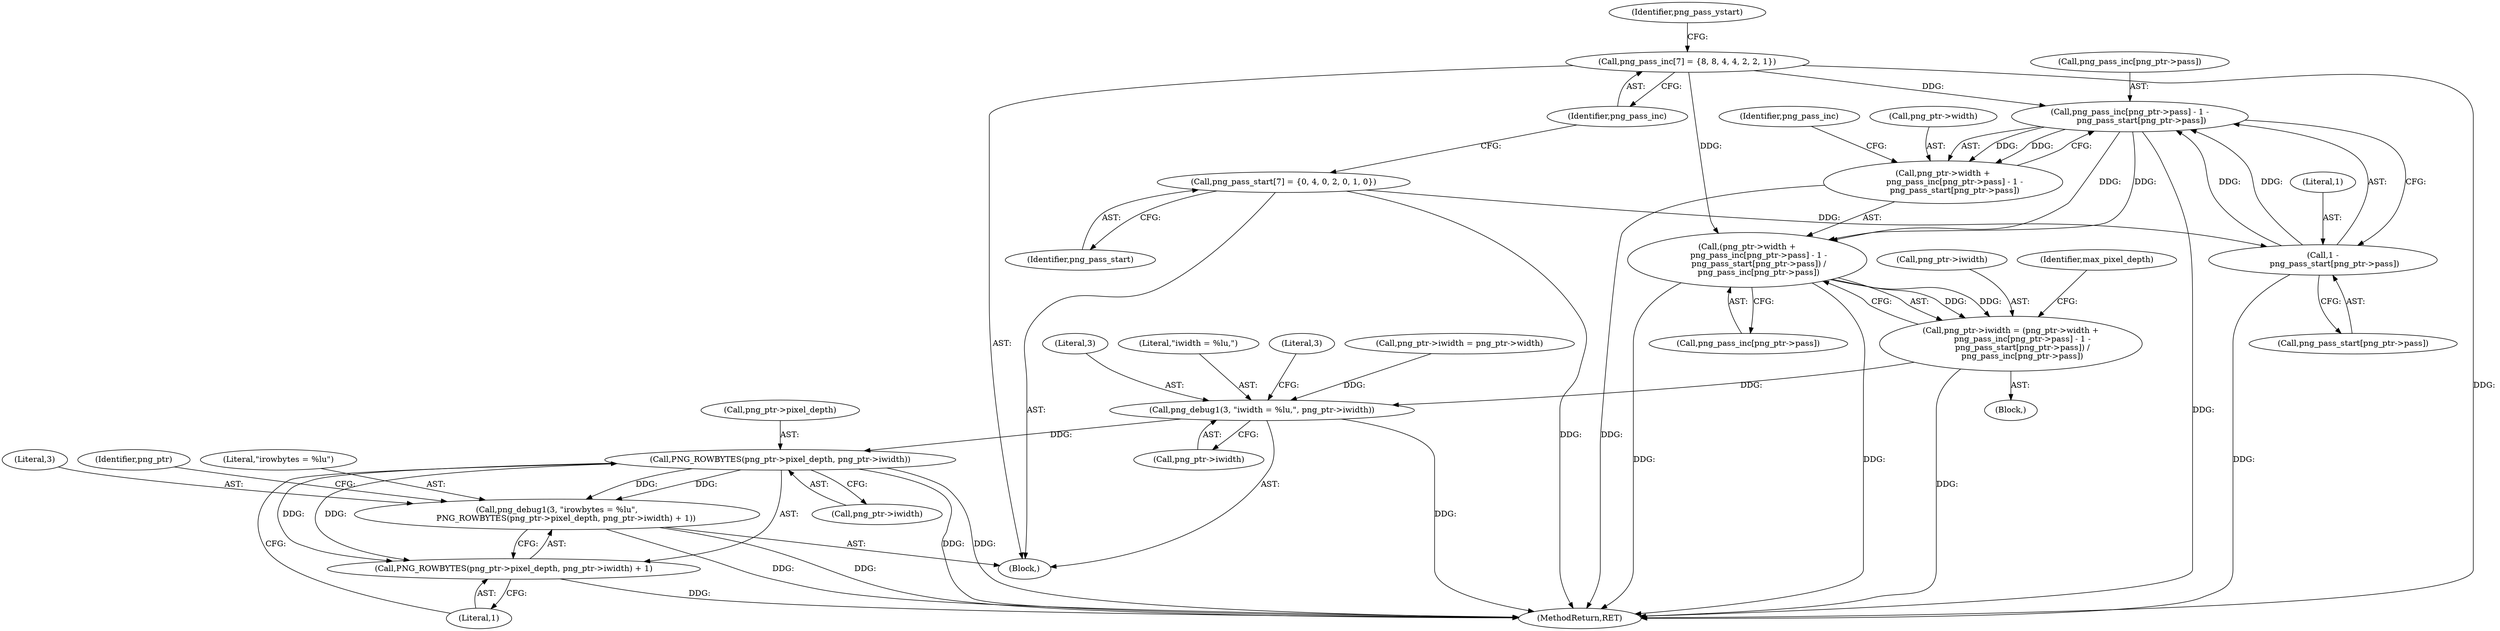 digraph "0_Chrome_7f3d85b096f66870a15b37c2f40b219b2e292693_19@array" {
"1000187" [label="(Call,png_pass_inc[png_ptr->pass] - 1 -\n         png_pass_start[png_ptr->pass])"];
"1000115" [label="(Call,png_pass_inc[7] = {8, 8, 4, 4, 2, 2, 1})"];
"1000193" [label="(Call,1 -\n         png_pass_start[png_ptr->pass])"];
"1000112" [label="(Call,png_pass_start[7] = {0, 4, 0, 2, 0, 1, 0})"];
"1000182" [label="(Call,(png_ptr->width +\n         png_pass_inc[png_ptr->pass] - 1 -\n         png_pass_start[png_ptr->pass]) /\n         png_pass_inc[png_ptr->pass])"];
"1000178" [label="(Call,png_ptr->iwidth = (png_ptr->width +\n         png_pass_inc[png_ptr->pass] - 1 -\n         png_pass_start[png_ptr->pass]) /\n         png_pass_inc[png_ptr->pass])"];
"1000622" [label="(Call,png_debug1(3, \"iwidth = %lu,\", png_ptr->iwidth))"];
"1000644" [label="(Call,PNG_ROWBYTES(png_ptr->pixel_depth, png_ptr->iwidth))"];
"1000640" [label="(Call,png_debug1(3, \"irowbytes = %lu\",\n       PNG_ROWBYTES(png_ptr->pixel_depth, png_ptr->iwidth) + 1))"];
"1000643" [label="(Call,PNG_ROWBYTES(png_ptr->pixel_depth, png_ptr->iwidth) + 1)"];
"1000183" [label="(Call,png_ptr->width +\n         png_pass_inc[png_ptr->pass] - 1 -\n         png_pass_start[png_ptr->pass])"];
"1000641" [label="(Literal,3)"];
"1000624" [label="(Literal,\"iwidth = %lu,\")"];
"1000654" [label="(Identifier,png_ptr)"];
"1000195" [label="(Call,png_pass_start[png_ptr->pass])"];
"1000141" [label="(Block,)"];
"1000640" [label="(Call,png_debug1(3, \"irowbytes = %lu\",\n       PNG_ROWBYTES(png_ptr->pixel_depth, png_ptr->iwidth) + 1))"];
"1000119" [label="(Identifier,png_pass_ystart)"];
"1000183" [label="(Call,png_ptr->width +\n         png_pass_inc[png_ptr->pass] - 1 -\n         png_pass_start[png_ptr->pass])"];
"1000200" [label="(Call,png_pass_inc[png_ptr->pass])"];
"1000110" [label="(Block,)"];
"1000115" [label="(Call,png_pass_inc[7] = {8, 8, 4, 4, 2, 2, 1})"];
"1000622" [label="(Call,png_debug1(3, \"iwidth = %lu,\", png_ptr->iwidth))"];
"1000113" [label="(Identifier,png_pass_start)"];
"1000657" [label="(MethodReturn,RET)"];
"1000645" [label="(Call,png_ptr->pixel_depth)"];
"1000112" [label="(Call,png_pass_start[7] = {0, 4, 0, 2, 0, 1, 0})"];
"1000222" [label="(Identifier,max_pixel_depth)"];
"1000651" [label="(Literal,1)"];
"1000629" [label="(Literal,3)"];
"1000648" [label="(Call,png_ptr->iwidth)"];
"1000184" [label="(Call,png_ptr->width)"];
"1000193" [label="(Call,1 -\n         png_pass_start[png_ptr->pass])"];
"1000187" [label="(Call,png_pass_inc[png_ptr->pass] - 1 -\n         png_pass_start[png_ptr->pass])"];
"1000644" [label="(Call,PNG_ROWBYTES(png_ptr->pixel_depth, png_ptr->iwidth))"];
"1000643" [label="(Call,PNG_ROWBYTES(png_ptr->pixel_depth, png_ptr->iwidth) + 1)"];
"1000642" [label="(Literal,\"irowbytes = %lu\")"];
"1000178" [label="(Call,png_ptr->iwidth = (png_ptr->width +\n         png_pass_inc[png_ptr->pass] - 1 -\n         png_pass_start[png_ptr->pass]) /\n         png_pass_inc[png_ptr->pass])"];
"1000201" [label="(Identifier,png_pass_inc)"];
"1000116" [label="(Identifier,png_pass_inc)"];
"1000214" [label="(Call,png_ptr->iwidth = png_ptr->width)"];
"1000623" [label="(Literal,3)"];
"1000188" [label="(Call,png_pass_inc[png_ptr->pass])"];
"1000625" [label="(Call,png_ptr->iwidth)"];
"1000182" [label="(Call,(png_ptr->width +\n         png_pass_inc[png_ptr->pass] - 1 -\n         png_pass_start[png_ptr->pass]) /\n         png_pass_inc[png_ptr->pass])"];
"1000194" [label="(Literal,1)"];
"1000179" [label="(Call,png_ptr->iwidth)"];
"1000187" -> "1000183"  [label="AST: "];
"1000187" -> "1000193"  [label="CFG: "];
"1000188" -> "1000187"  [label="AST: "];
"1000193" -> "1000187"  [label="AST: "];
"1000183" -> "1000187"  [label="CFG: "];
"1000187" -> "1000657"  [label="DDG: "];
"1000187" -> "1000182"  [label="DDG: "];
"1000187" -> "1000182"  [label="DDG: "];
"1000187" -> "1000183"  [label="DDG: "];
"1000187" -> "1000183"  [label="DDG: "];
"1000115" -> "1000187"  [label="DDG: "];
"1000193" -> "1000187"  [label="DDG: "];
"1000193" -> "1000187"  [label="DDG: "];
"1000115" -> "1000110"  [label="AST: "];
"1000115" -> "1000116"  [label="CFG: "];
"1000116" -> "1000115"  [label="AST: "];
"1000119" -> "1000115"  [label="CFG: "];
"1000115" -> "1000657"  [label="DDG: "];
"1000115" -> "1000182"  [label="DDG: "];
"1000193" -> "1000195"  [label="CFG: "];
"1000194" -> "1000193"  [label="AST: "];
"1000195" -> "1000193"  [label="AST: "];
"1000193" -> "1000657"  [label="DDG: "];
"1000112" -> "1000193"  [label="DDG: "];
"1000112" -> "1000110"  [label="AST: "];
"1000112" -> "1000113"  [label="CFG: "];
"1000113" -> "1000112"  [label="AST: "];
"1000116" -> "1000112"  [label="CFG: "];
"1000112" -> "1000657"  [label="DDG: "];
"1000182" -> "1000178"  [label="AST: "];
"1000182" -> "1000200"  [label="CFG: "];
"1000183" -> "1000182"  [label="AST: "];
"1000200" -> "1000182"  [label="AST: "];
"1000178" -> "1000182"  [label="CFG: "];
"1000182" -> "1000657"  [label="DDG: "];
"1000182" -> "1000657"  [label="DDG: "];
"1000182" -> "1000178"  [label="DDG: "];
"1000182" -> "1000178"  [label="DDG: "];
"1000178" -> "1000141"  [label="AST: "];
"1000179" -> "1000178"  [label="AST: "];
"1000222" -> "1000178"  [label="CFG: "];
"1000178" -> "1000657"  [label="DDG: "];
"1000178" -> "1000622"  [label="DDG: "];
"1000622" -> "1000110"  [label="AST: "];
"1000622" -> "1000625"  [label="CFG: "];
"1000623" -> "1000622"  [label="AST: "];
"1000624" -> "1000622"  [label="AST: "];
"1000625" -> "1000622"  [label="AST: "];
"1000629" -> "1000622"  [label="CFG: "];
"1000622" -> "1000657"  [label="DDG: "];
"1000214" -> "1000622"  [label="DDG: "];
"1000622" -> "1000644"  [label="DDG: "];
"1000644" -> "1000643"  [label="AST: "];
"1000644" -> "1000648"  [label="CFG: "];
"1000645" -> "1000644"  [label="AST: "];
"1000648" -> "1000644"  [label="AST: "];
"1000651" -> "1000644"  [label="CFG: "];
"1000644" -> "1000657"  [label="DDG: "];
"1000644" -> "1000657"  [label="DDG: "];
"1000644" -> "1000640"  [label="DDG: "];
"1000644" -> "1000640"  [label="DDG: "];
"1000644" -> "1000643"  [label="DDG: "];
"1000644" -> "1000643"  [label="DDG: "];
"1000640" -> "1000110"  [label="AST: "];
"1000640" -> "1000643"  [label="CFG: "];
"1000641" -> "1000640"  [label="AST: "];
"1000642" -> "1000640"  [label="AST: "];
"1000643" -> "1000640"  [label="AST: "];
"1000654" -> "1000640"  [label="CFG: "];
"1000640" -> "1000657"  [label="DDG: "];
"1000640" -> "1000657"  [label="DDG: "];
"1000643" -> "1000651"  [label="CFG: "];
"1000651" -> "1000643"  [label="AST: "];
"1000643" -> "1000657"  [label="DDG: "];
"1000184" -> "1000183"  [label="AST: "];
"1000201" -> "1000183"  [label="CFG: "];
"1000183" -> "1000657"  [label="DDG: "];
}
